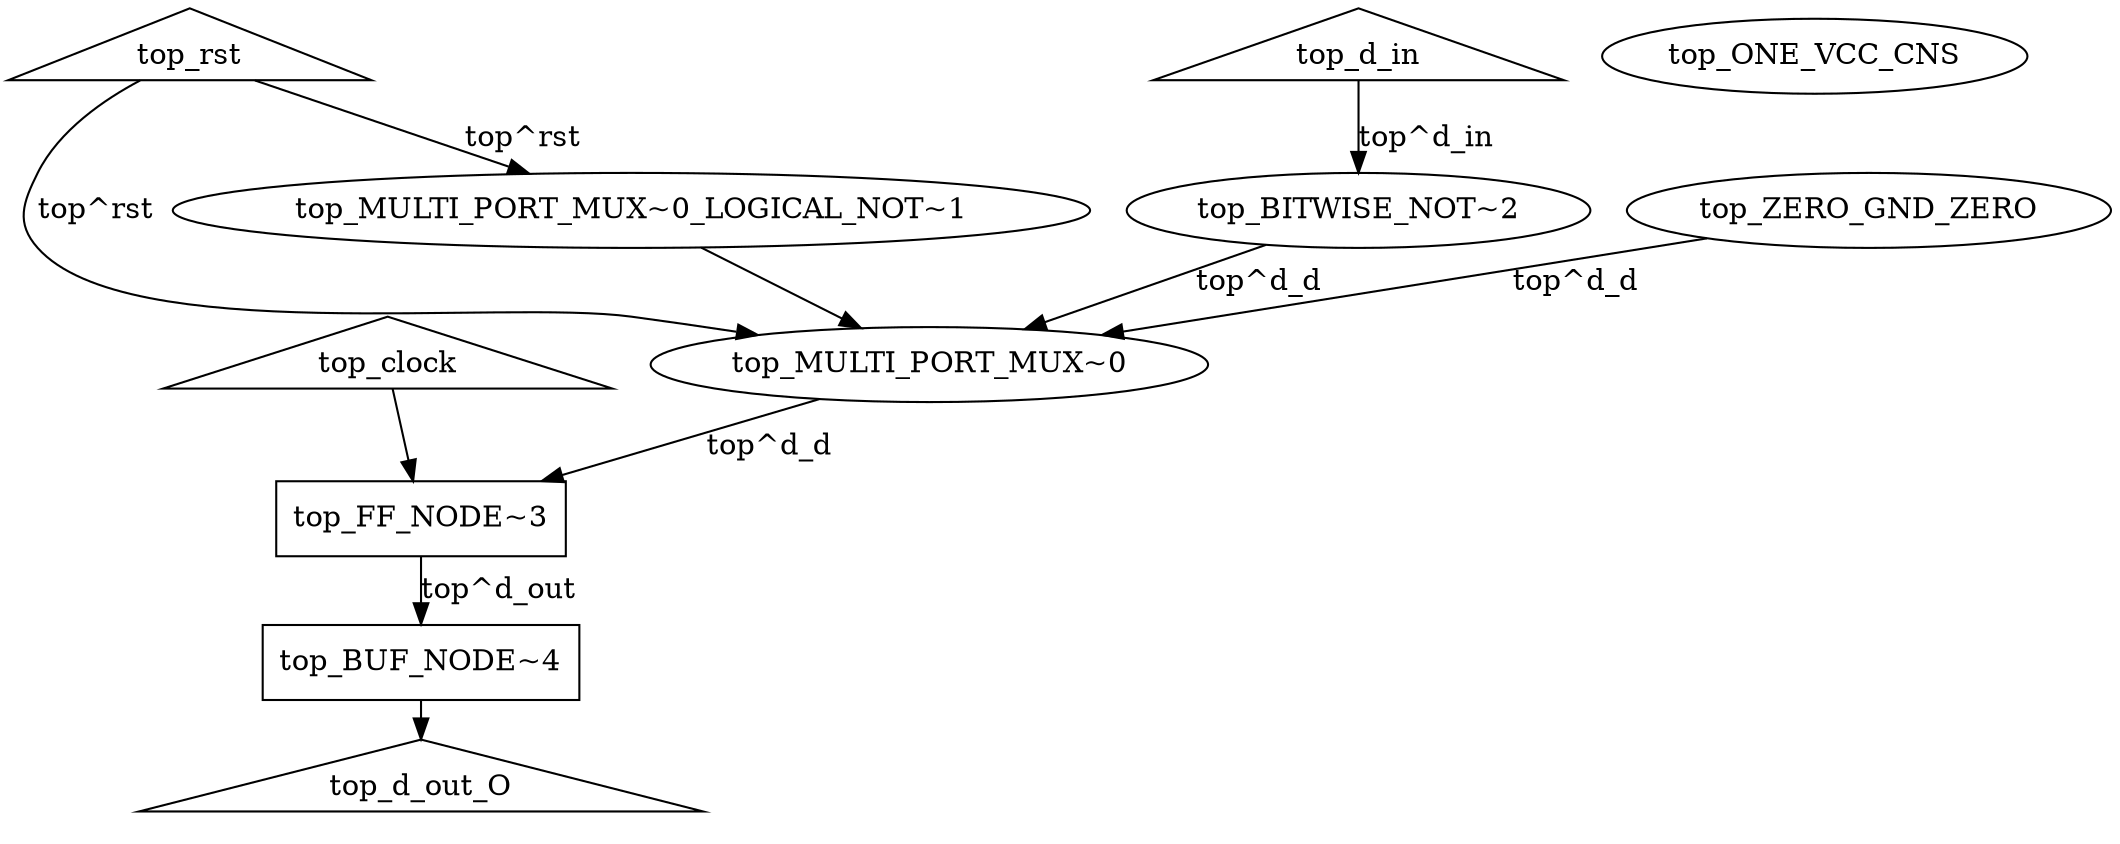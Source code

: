 digraph G {
	ranksep=.25;
	"top_clock" [shape=triangle];
	"top_clock" -> "top_FF_NODE~3";
	"top_FF_NODE~3" [shape=box];
	"top_FF_NODE~3" -> "top_BUF_NODE~4"[label="top^d_out"];
	"top_BUF_NODE~4" [shape=box];
	"top_BUF_NODE~4" -> "top_d_out_O";
	"top_d_out_O" [shape=triangle];
	"top_rst" [shape=triangle];
	"top_rst" -> "top_MULTI_PORT_MUX~0"[label="top^rst"];
	"top_MULTI_PORT_MUX~0"
	"top_MULTI_PORT_MUX~0" -> "top_FF_NODE~3"[label="top^d_d"];
	"top_rst" -> "top_MULTI_PORT_MUX~0_LOGICAL_NOT~1"[label="top^rst"];
	"top_MULTI_PORT_MUX~0_LOGICAL_NOT~1"
	"top_MULTI_PORT_MUX~0_LOGICAL_NOT~1" -> "top_MULTI_PORT_MUX~0";
	"top_d_in" [shape=triangle];
	"top_d_in" -> "top_BITWISE_NOT~2"[label="top^d_in"];
	"top_BITWISE_NOT~2"
	"top_BITWISE_NOT~2" -> "top_MULTI_PORT_MUX~0"[label="top^d_d"];
	"top_ZERO_GND_ZERO"
	"top_ZERO_GND_ZERO" -> "top_MULTI_PORT_MUX~0"[label="top^d_d"];
	"top_ONE_VCC_CNS"
}
